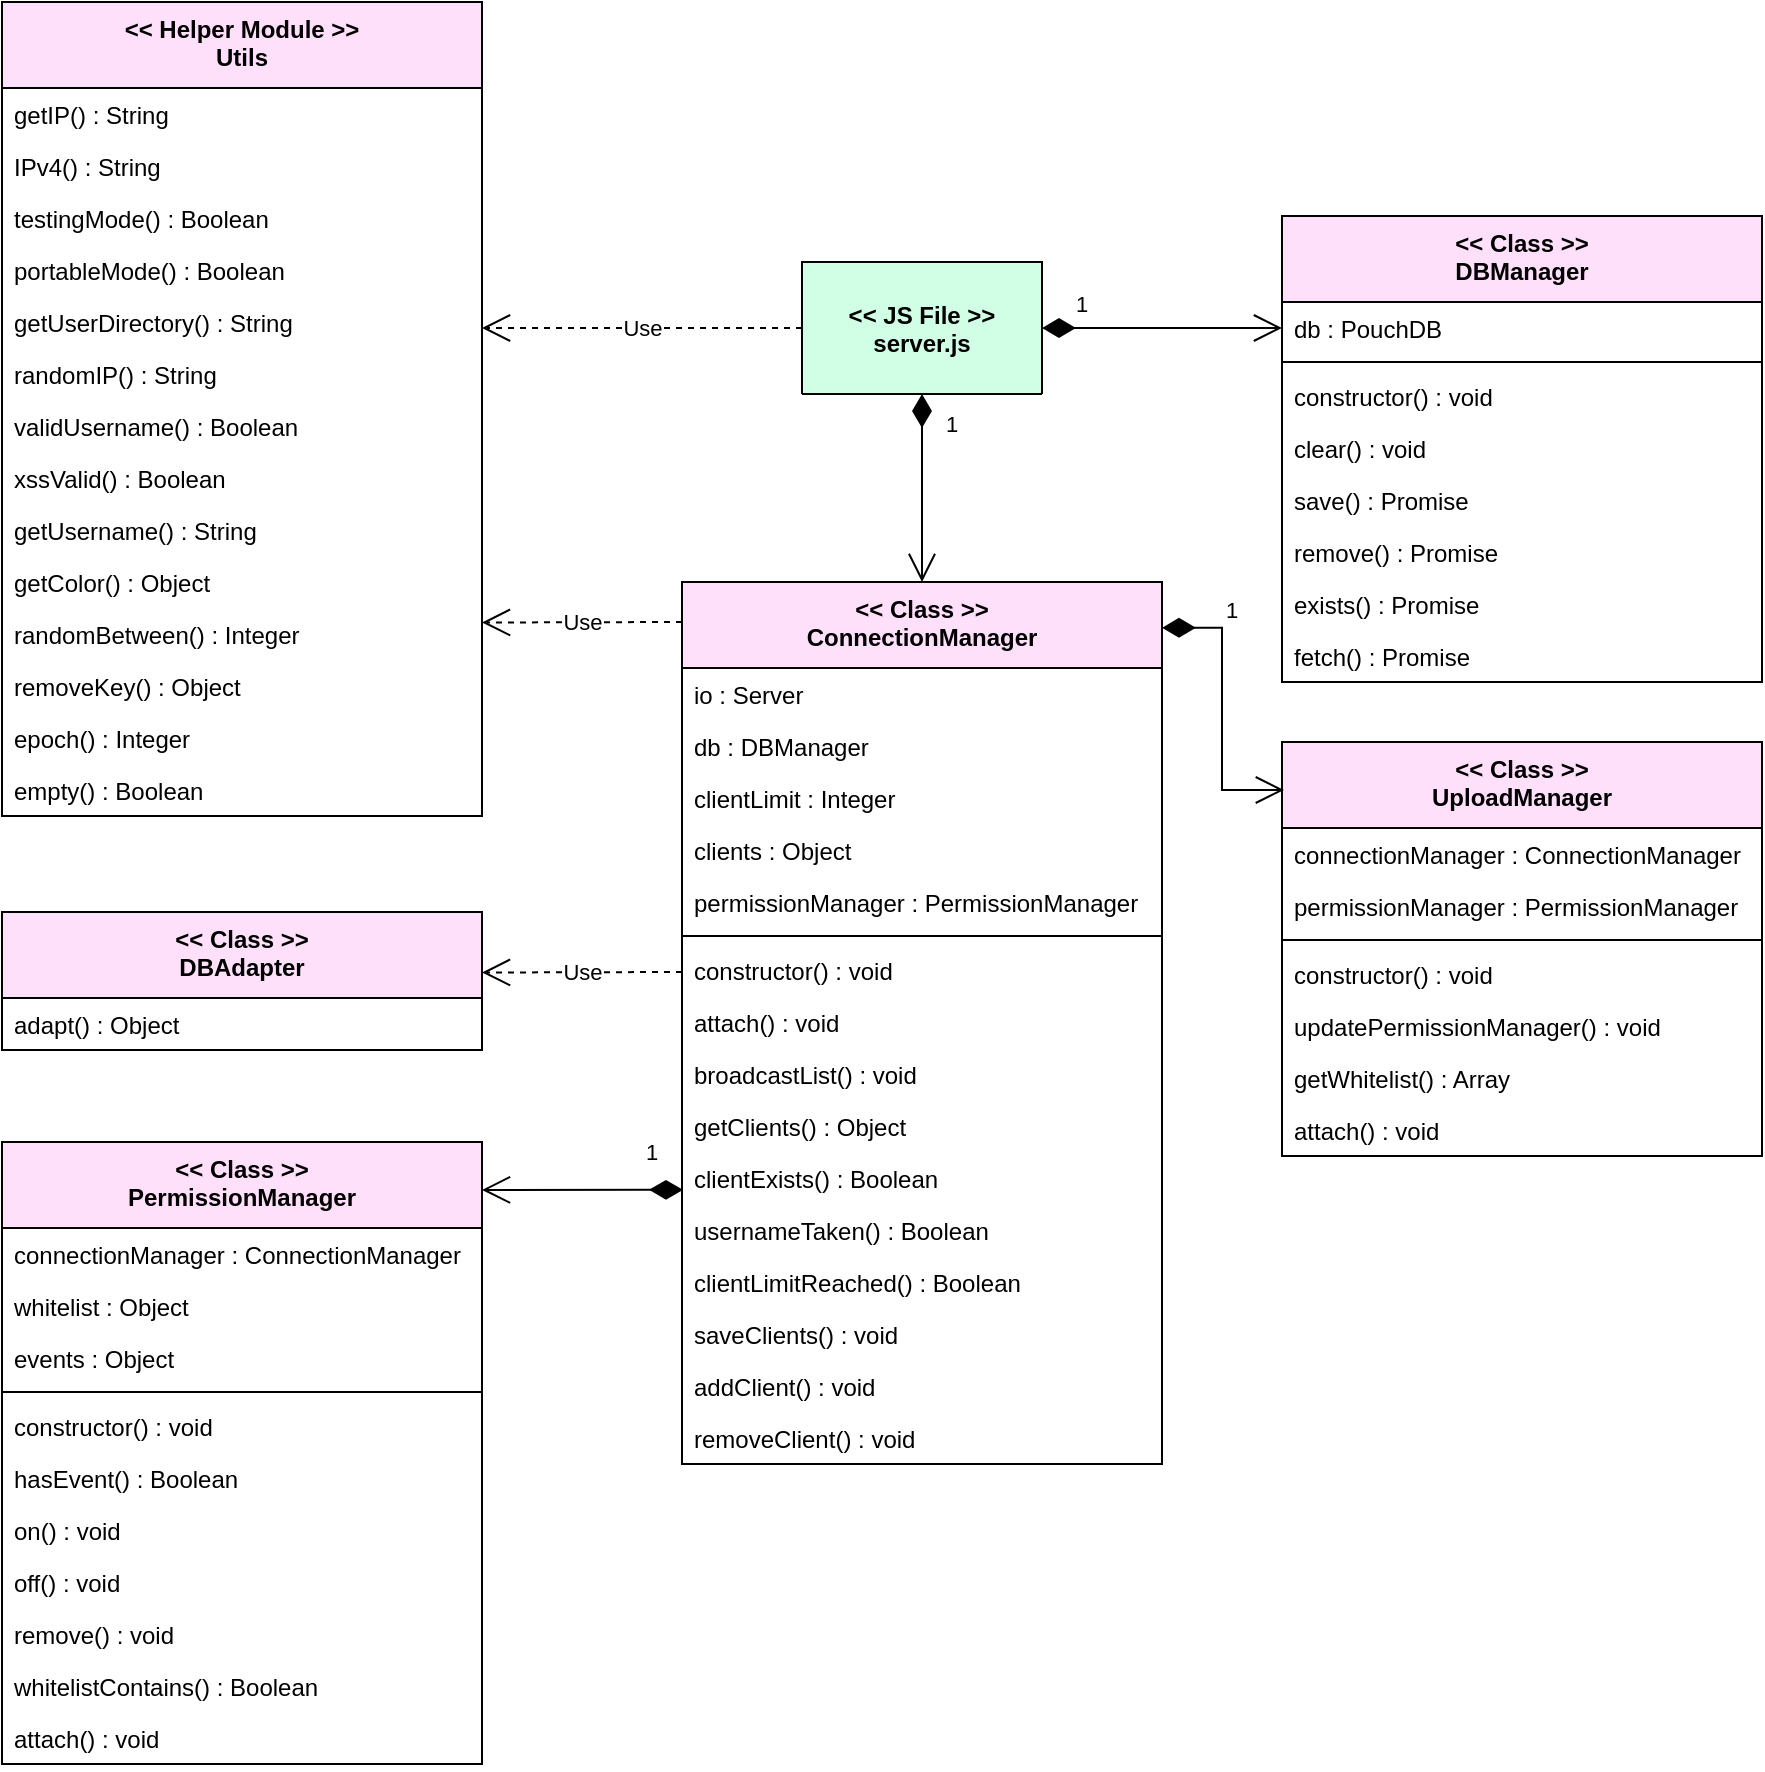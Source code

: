 <mxfile version="15.8.7" type="device"><diagram id="cJp-_iZWcSJNO6cr32yX" name="Page-1"><mxGraphModel dx="946" dy="543" grid="1" gridSize="10" guides="1" tooltips="1" connect="1" arrows="1" fold="1" page="1" pageScale="1" pageWidth="2000" pageHeight="2000" math="0" shadow="0"><root><mxCell id="0"/><mxCell id="1" parent="0"/><mxCell id="g8WnBpeisTcy4rKQhmp2-1" value="&lt;&lt; JS File &gt;&gt;&#10;server.js" style="swimlane;fontStyle=1;childLayout=stackLayout;horizontal=1;startSize=66;fillColor=#D1FFE5;horizontalStack=0;resizeParent=1;resizeParentMax=0;resizeLast=0;collapsible=1;marginBottom=0;" vertex="1" parent="1"><mxGeometry x="600" y="160" width="120" height="66" as="geometry"/></mxCell><mxCell id="g8WnBpeisTcy4rKQhmp2-10" value="&lt;&lt; Class &gt;&gt;&#10;UploadManager" style="swimlane;fontStyle=1;align=center;verticalAlign=top;childLayout=stackLayout;horizontal=1;startSize=43;horizontalStack=0;resizeParent=1;resizeParentMax=0;resizeLast=0;collapsible=1;marginBottom=0;glass=0;perimeterSpacing=0;fillColor=#FFE0FA;swimlaneLine=1;" vertex="1" parent="1"><mxGeometry x="840" y="400" width="240" height="207" as="geometry"><mxRectangle x="440" y="200" width="120" height="43" as="alternateBounds"/></mxGeometry></mxCell><mxCell id="g8WnBpeisTcy4rKQhmp2-11" value="connectionManager : ConnectionManager" style="text;strokeColor=none;fillColor=none;align=left;verticalAlign=top;spacingLeft=4;spacingRight=4;overflow=hidden;rotatable=0;points=[[0,0.5],[1,0.5]];portConstraint=eastwest;glass=1;" vertex="1" parent="g8WnBpeisTcy4rKQhmp2-10"><mxGeometry y="43" width="240" height="26" as="geometry"/></mxCell><mxCell id="g8WnBpeisTcy4rKQhmp2-14" value="permissionManager : PermissionManager" style="text;strokeColor=none;fillColor=none;align=left;verticalAlign=top;spacingLeft=4;spacingRight=4;overflow=hidden;rotatable=0;points=[[0,0.5],[1,0.5]];portConstraint=eastwest;glass=1;" vertex="1" parent="g8WnBpeisTcy4rKQhmp2-10"><mxGeometry y="69" width="240" height="26" as="geometry"/></mxCell><mxCell id="g8WnBpeisTcy4rKQhmp2-12" value="" style="line;strokeWidth=1;fillColor=none;align=left;verticalAlign=middle;spacingTop=-1;spacingLeft=3;spacingRight=3;rotatable=0;labelPosition=right;points=[];portConstraint=eastwest;glass=1;" vertex="1" parent="g8WnBpeisTcy4rKQhmp2-10"><mxGeometry y="95" width="240" height="8" as="geometry"/></mxCell><mxCell id="g8WnBpeisTcy4rKQhmp2-13" value="constructor() : void" style="text;strokeColor=none;fillColor=none;align=left;verticalAlign=top;spacingLeft=4;spacingRight=4;overflow=hidden;rotatable=0;points=[[0,0.5],[1,0.5]];portConstraint=eastwest;glass=1;" vertex="1" parent="g8WnBpeisTcy4rKQhmp2-10"><mxGeometry y="103" width="240" height="26" as="geometry"/></mxCell><mxCell id="g8WnBpeisTcy4rKQhmp2-15" value="updatePermissionManager() : void" style="text;strokeColor=none;fillColor=none;align=left;verticalAlign=top;spacingLeft=4;spacingRight=4;overflow=hidden;rotatable=0;points=[[0,0.5],[1,0.5]];portConstraint=eastwest;glass=1;" vertex="1" parent="g8WnBpeisTcy4rKQhmp2-10"><mxGeometry y="129" width="240" height="26" as="geometry"/></mxCell><mxCell id="g8WnBpeisTcy4rKQhmp2-16" value="getWhitelist() : Array" style="text;strokeColor=none;fillColor=none;align=left;verticalAlign=top;spacingLeft=4;spacingRight=4;overflow=hidden;rotatable=0;points=[[0,0.5],[1,0.5]];portConstraint=eastwest;glass=1;" vertex="1" parent="g8WnBpeisTcy4rKQhmp2-10"><mxGeometry y="155" width="240" height="26" as="geometry"/></mxCell><mxCell id="g8WnBpeisTcy4rKQhmp2-17" value="attach() : void" style="text;strokeColor=none;fillColor=none;align=left;verticalAlign=top;spacingLeft=4;spacingRight=4;overflow=hidden;rotatable=0;points=[[0,0.5],[1,0.5]];portConstraint=eastwest;glass=1;" vertex="1" parent="g8WnBpeisTcy4rKQhmp2-10"><mxGeometry y="181" width="240" height="26" as="geometry"/></mxCell><mxCell id="g8WnBpeisTcy4rKQhmp2-18" value="&lt;&lt; Helper Module &gt;&gt;&#10;Utils" style="swimlane;fontStyle=1;align=center;verticalAlign=top;childLayout=stackLayout;horizontal=1;startSize=43;horizontalStack=0;resizeParent=1;resizeParentMax=0;resizeLast=0;collapsible=1;marginBottom=0;glass=0;perimeterSpacing=0;fillColor=#FFE0FA;swimlaneLine=1;" vertex="1" parent="1"><mxGeometry x="200" y="30" width="240" height="407" as="geometry"><mxRectangle x="440" y="200" width="120" height="43" as="alternateBounds"/></mxGeometry></mxCell><mxCell id="g8WnBpeisTcy4rKQhmp2-22" value="getIP() : String" style="text;strokeColor=none;fillColor=none;align=left;verticalAlign=top;spacingLeft=4;spacingRight=4;overflow=hidden;rotatable=0;points=[[0,0.5],[1,0.5]];portConstraint=eastwest;glass=1;" vertex="1" parent="g8WnBpeisTcy4rKQhmp2-18"><mxGeometry y="43" width="240" height="26" as="geometry"/></mxCell><mxCell id="g8WnBpeisTcy4rKQhmp2-23" value="IPv4() : String" style="text;strokeColor=none;fillColor=none;align=left;verticalAlign=top;spacingLeft=4;spacingRight=4;overflow=hidden;rotatable=0;points=[[0,0.5],[1,0.5]];portConstraint=eastwest;glass=1;" vertex="1" parent="g8WnBpeisTcy4rKQhmp2-18"><mxGeometry y="69" width="240" height="26" as="geometry"/></mxCell><mxCell id="g8WnBpeisTcy4rKQhmp2-24" value="testingMode() : Boolean" style="text;strokeColor=none;fillColor=none;align=left;verticalAlign=top;spacingLeft=4;spacingRight=4;overflow=hidden;rotatable=0;points=[[0,0.5],[1,0.5]];portConstraint=eastwest;glass=1;" vertex="1" parent="g8WnBpeisTcy4rKQhmp2-18"><mxGeometry y="95" width="240" height="26" as="geometry"/></mxCell><mxCell id="g8WnBpeisTcy4rKQhmp2-25" value="portableMode() : Boolean" style="text;strokeColor=none;fillColor=none;align=left;verticalAlign=top;spacingLeft=4;spacingRight=4;overflow=hidden;rotatable=0;points=[[0,0.5],[1,0.5]];portConstraint=eastwest;glass=1;" vertex="1" parent="g8WnBpeisTcy4rKQhmp2-18"><mxGeometry y="121" width="240" height="26" as="geometry"/></mxCell><mxCell id="g8WnBpeisTcy4rKQhmp2-26" value="getUserDirectory() : String" style="text;strokeColor=none;fillColor=none;align=left;verticalAlign=top;spacingLeft=4;spacingRight=4;overflow=hidden;rotatable=0;points=[[0,0.5],[1,0.5]];portConstraint=eastwest;glass=1;" vertex="1" parent="g8WnBpeisTcy4rKQhmp2-18"><mxGeometry y="147" width="240" height="26" as="geometry"/></mxCell><mxCell id="g8WnBpeisTcy4rKQhmp2-27" value="randomIP() : String" style="text;strokeColor=none;fillColor=none;align=left;verticalAlign=top;spacingLeft=4;spacingRight=4;overflow=hidden;rotatable=0;points=[[0,0.5],[1,0.5]];portConstraint=eastwest;glass=1;" vertex="1" parent="g8WnBpeisTcy4rKQhmp2-18"><mxGeometry y="173" width="240" height="26" as="geometry"/></mxCell><mxCell id="g8WnBpeisTcy4rKQhmp2-28" value="validUsername() : Boolean" style="text;strokeColor=none;fillColor=none;align=left;verticalAlign=top;spacingLeft=4;spacingRight=4;overflow=hidden;rotatable=0;points=[[0,0.5],[1,0.5]];portConstraint=eastwest;glass=1;" vertex="1" parent="g8WnBpeisTcy4rKQhmp2-18"><mxGeometry y="199" width="240" height="26" as="geometry"/></mxCell><mxCell id="g8WnBpeisTcy4rKQhmp2-29" value="xssValid() : Boolean" style="text;strokeColor=none;fillColor=none;align=left;verticalAlign=top;spacingLeft=4;spacingRight=4;overflow=hidden;rotatable=0;points=[[0,0.5],[1,0.5]];portConstraint=eastwest;glass=1;" vertex="1" parent="g8WnBpeisTcy4rKQhmp2-18"><mxGeometry y="225" width="240" height="26" as="geometry"/></mxCell><mxCell id="g8WnBpeisTcy4rKQhmp2-30" value="getUsername() : String" style="text;strokeColor=none;fillColor=none;align=left;verticalAlign=top;spacingLeft=4;spacingRight=4;overflow=hidden;rotatable=0;points=[[0,0.5],[1,0.5]];portConstraint=eastwest;glass=1;" vertex="1" parent="g8WnBpeisTcy4rKQhmp2-18"><mxGeometry y="251" width="240" height="26" as="geometry"/></mxCell><mxCell id="g8WnBpeisTcy4rKQhmp2-31" value="getColor() : Object" style="text;strokeColor=none;fillColor=none;align=left;verticalAlign=top;spacingLeft=4;spacingRight=4;overflow=hidden;rotatable=0;points=[[0,0.5],[1,0.5]];portConstraint=eastwest;glass=1;" vertex="1" parent="g8WnBpeisTcy4rKQhmp2-18"><mxGeometry y="277" width="240" height="26" as="geometry"/></mxCell><mxCell id="g8WnBpeisTcy4rKQhmp2-32" value="randomBetween() : Integer" style="text;strokeColor=none;fillColor=none;align=left;verticalAlign=top;spacingLeft=4;spacingRight=4;overflow=hidden;rotatable=0;points=[[0,0.5],[1,0.5]];portConstraint=eastwest;glass=1;" vertex="1" parent="g8WnBpeisTcy4rKQhmp2-18"><mxGeometry y="303" width="240" height="26" as="geometry"/></mxCell><mxCell id="g8WnBpeisTcy4rKQhmp2-33" value="removeKey() : Object" style="text;strokeColor=none;fillColor=none;align=left;verticalAlign=top;spacingLeft=4;spacingRight=4;overflow=hidden;rotatable=0;points=[[0,0.5],[1,0.5]];portConstraint=eastwest;glass=1;" vertex="1" parent="g8WnBpeisTcy4rKQhmp2-18"><mxGeometry y="329" width="240" height="26" as="geometry"/></mxCell><mxCell id="g8WnBpeisTcy4rKQhmp2-34" value="epoch() : Integer" style="text;strokeColor=none;fillColor=none;align=left;verticalAlign=top;spacingLeft=4;spacingRight=4;overflow=hidden;rotatable=0;points=[[0,0.5],[1,0.5]];portConstraint=eastwest;glass=1;" vertex="1" parent="g8WnBpeisTcy4rKQhmp2-18"><mxGeometry y="355" width="240" height="26" as="geometry"/></mxCell><mxCell id="g8WnBpeisTcy4rKQhmp2-35" value="empty() : Boolean" style="text;strokeColor=none;fillColor=none;align=left;verticalAlign=top;spacingLeft=4;spacingRight=4;overflow=hidden;rotatable=0;points=[[0,0.5],[1,0.5]];portConstraint=eastwest;glass=1;" vertex="1" parent="g8WnBpeisTcy4rKQhmp2-18"><mxGeometry y="381" width="240" height="26" as="geometry"/></mxCell><mxCell id="g8WnBpeisTcy4rKQhmp2-36" value="&lt;&lt; Class &gt;&gt;&#10;ConnectionManager" style="swimlane;fontStyle=1;align=center;verticalAlign=top;childLayout=stackLayout;horizontal=1;startSize=43;horizontalStack=0;resizeParent=1;resizeParentMax=0;resizeLast=0;collapsible=1;marginBottom=0;glass=0;perimeterSpacing=0;fillColor=#FFE0FA;swimlaneLine=1;" vertex="1" parent="1"><mxGeometry x="540" y="320" width="240" height="441" as="geometry"><mxRectangle x="440" y="200" width="120" height="43" as="alternateBounds"/></mxGeometry></mxCell><mxCell id="g8WnBpeisTcy4rKQhmp2-37" value="io : Server" style="text;strokeColor=none;fillColor=none;align=left;verticalAlign=top;spacingLeft=4;spacingRight=4;overflow=hidden;rotatable=0;points=[[0,0.5],[1,0.5]];portConstraint=eastwest;glass=1;" vertex="1" parent="g8WnBpeisTcy4rKQhmp2-36"><mxGeometry y="43" width="240" height="26" as="geometry"/></mxCell><mxCell id="g8WnBpeisTcy4rKQhmp2-38" value="db : DBManager" style="text;strokeColor=none;fillColor=none;align=left;verticalAlign=top;spacingLeft=4;spacingRight=4;overflow=hidden;rotatable=0;points=[[0,0.5],[1,0.5]];portConstraint=eastwest;glass=1;" vertex="1" parent="g8WnBpeisTcy4rKQhmp2-36"><mxGeometry y="69" width="240" height="26" as="geometry"/></mxCell><mxCell id="g8WnBpeisTcy4rKQhmp2-50" value="clientLimit : Integer" style="text;strokeColor=none;fillColor=none;align=left;verticalAlign=top;spacingLeft=4;spacingRight=4;overflow=hidden;rotatable=0;points=[[0,0.5],[1,0.5]];portConstraint=eastwest;glass=1;" vertex="1" parent="g8WnBpeisTcy4rKQhmp2-36"><mxGeometry y="95" width="240" height="26" as="geometry"/></mxCell><mxCell id="g8WnBpeisTcy4rKQhmp2-51" value="clients : Object" style="text;strokeColor=none;fillColor=none;align=left;verticalAlign=top;spacingLeft=4;spacingRight=4;overflow=hidden;rotatable=0;points=[[0,0.5],[1,0.5]];portConstraint=eastwest;glass=1;" vertex="1" parent="g8WnBpeisTcy4rKQhmp2-36"><mxGeometry y="121" width="240" height="26" as="geometry"/></mxCell><mxCell id="g8WnBpeisTcy4rKQhmp2-52" value="permissionManager : PermissionManager" style="text;strokeColor=none;fillColor=none;align=left;verticalAlign=top;spacingLeft=4;spacingRight=4;overflow=hidden;rotatable=0;points=[[0,0.5],[1,0.5]];portConstraint=eastwest;glass=1;" vertex="1" parent="g8WnBpeisTcy4rKQhmp2-36"><mxGeometry y="147" width="240" height="26" as="geometry"/></mxCell><mxCell id="g8WnBpeisTcy4rKQhmp2-39" value="" style="line;strokeWidth=1;fillColor=none;align=left;verticalAlign=middle;spacingTop=-1;spacingLeft=3;spacingRight=3;rotatable=0;labelPosition=right;points=[];portConstraint=eastwest;glass=1;" vertex="1" parent="g8WnBpeisTcy4rKQhmp2-36"><mxGeometry y="173" width="240" height="8" as="geometry"/></mxCell><mxCell id="g8WnBpeisTcy4rKQhmp2-40" value="constructor() : void" style="text;strokeColor=none;fillColor=none;align=left;verticalAlign=top;spacingLeft=4;spacingRight=4;overflow=hidden;rotatable=0;points=[[0,0.5],[1,0.5]];portConstraint=eastwest;glass=1;" vertex="1" parent="g8WnBpeisTcy4rKQhmp2-36"><mxGeometry y="181" width="240" height="26" as="geometry"/></mxCell><mxCell id="g8WnBpeisTcy4rKQhmp2-41" value="attach() : void" style="text;strokeColor=none;fillColor=none;align=left;verticalAlign=top;spacingLeft=4;spacingRight=4;overflow=hidden;rotatable=0;points=[[0,0.5],[1,0.5]];portConstraint=eastwest;glass=1;" vertex="1" parent="g8WnBpeisTcy4rKQhmp2-36"><mxGeometry y="207" width="240" height="26" as="geometry"/></mxCell><mxCell id="g8WnBpeisTcy4rKQhmp2-42" value="broadcastList() : void" style="text;strokeColor=none;fillColor=none;align=left;verticalAlign=top;spacingLeft=4;spacingRight=4;overflow=hidden;rotatable=0;points=[[0,0.5],[1,0.5]];portConstraint=eastwest;glass=1;" vertex="1" parent="g8WnBpeisTcy4rKQhmp2-36"><mxGeometry y="233" width="240" height="26" as="geometry"/></mxCell><mxCell id="g8WnBpeisTcy4rKQhmp2-43" value="getClients() : Object" style="text;strokeColor=none;fillColor=none;align=left;verticalAlign=top;spacingLeft=4;spacingRight=4;overflow=hidden;rotatable=0;points=[[0,0.5],[1,0.5]];portConstraint=eastwest;glass=1;" vertex="1" parent="g8WnBpeisTcy4rKQhmp2-36"><mxGeometry y="259" width="240" height="26" as="geometry"/></mxCell><mxCell id="g8WnBpeisTcy4rKQhmp2-53" value="clientExists() : Boolean" style="text;strokeColor=none;fillColor=none;align=left;verticalAlign=top;spacingLeft=4;spacingRight=4;overflow=hidden;rotatable=0;points=[[0,0.5],[1,0.5]];portConstraint=eastwest;glass=1;" vertex="1" parent="g8WnBpeisTcy4rKQhmp2-36"><mxGeometry y="285" width="240" height="26" as="geometry"/></mxCell><mxCell id="g8WnBpeisTcy4rKQhmp2-54" value="usernameTaken() : Boolean" style="text;strokeColor=none;fillColor=none;align=left;verticalAlign=top;spacingLeft=4;spacingRight=4;overflow=hidden;rotatable=0;points=[[0,0.5],[1,0.5]];portConstraint=eastwest;glass=1;" vertex="1" parent="g8WnBpeisTcy4rKQhmp2-36"><mxGeometry y="311" width="240" height="26" as="geometry"/></mxCell><mxCell id="g8WnBpeisTcy4rKQhmp2-55" value="clientLimitReached() : Boolean" style="text;strokeColor=none;fillColor=none;align=left;verticalAlign=top;spacingLeft=4;spacingRight=4;overflow=hidden;rotatable=0;points=[[0,0.5],[1,0.5]];portConstraint=eastwest;glass=1;" vertex="1" parent="g8WnBpeisTcy4rKQhmp2-36"><mxGeometry y="337" width="240" height="26" as="geometry"/></mxCell><mxCell id="g8WnBpeisTcy4rKQhmp2-56" value="saveClients() : void" style="text;strokeColor=none;fillColor=none;align=left;verticalAlign=top;spacingLeft=4;spacingRight=4;overflow=hidden;rotatable=0;points=[[0,0.5],[1,0.5]];portConstraint=eastwest;glass=1;" vertex="1" parent="g8WnBpeisTcy4rKQhmp2-36"><mxGeometry y="363" width="240" height="26" as="geometry"/></mxCell><mxCell id="g8WnBpeisTcy4rKQhmp2-57" value="addClient() : void" style="text;strokeColor=none;fillColor=none;align=left;verticalAlign=top;spacingLeft=4;spacingRight=4;overflow=hidden;rotatable=0;points=[[0,0.5],[1,0.5]];portConstraint=eastwest;glass=1;" vertex="1" parent="g8WnBpeisTcy4rKQhmp2-36"><mxGeometry y="389" width="240" height="26" as="geometry"/></mxCell><mxCell id="g8WnBpeisTcy4rKQhmp2-58" value="removeClient() : void" style="text;strokeColor=none;fillColor=none;align=left;verticalAlign=top;spacingLeft=4;spacingRight=4;overflow=hidden;rotatable=0;points=[[0,0.5],[1,0.5]];portConstraint=eastwest;glass=1;" vertex="1" parent="g8WnBpeisTcy4rKQhmp2-36"><mxGeometry y="415" width="240" height="26" as="geometry"/></mxCell><mxCell id="g8WnBpeisTcy4rKQhmp2-59" value="&lt;&lt; Class &gt;&gt;&#10;DBManager" style="swimlane;fontStyle=1;align=center;verticalAlign=top;childLayout=stackLayout;horizontal=1;startSize=43;horizontalStack=0;resizeParent=1;resizeParentMax=0;resizeLast=0;collapsible=1;marginBottom=0;glass=0;perimeterSpacing=0;fillColor=#FFE0FA;swimlaneLine=1;" vertex="1" parent="1"><mxGeometry x="840" y="137" width="240" height="233" as="geometry"><mxRectangle x="440" y="200" width="120" height="43" as="alternateBounds"/></mxGeometry></mxCell><mxCell id="g8WnBpeisTcy4rKQhmp2-60" value="db : PouchDB" style="text;strokeColor=none;fillColor=none;align=left;verticalAlign=top;spacingLeft=4;spacingRight=4;overflow=hidden;rotatable=0;points=[[0,0.5],[1,0.5]];portConstraint=eastwest;glass=1;" vertex="1" parent="g8WnBpeisTcy4rKQhmp2-59"><mxGeometry y="43" width="240" height="26" as="geometry"/></mxCell><mxCell id="g8WnBpeisTcy4rKQhmp2-62" value="" style="line;strokeWidth=1;fillColor=none;align=left;verticalAlign=middle;spacingTop=-1;spacingLeft=3;spacingRight=3;rotatable=0;labelPosition=right;points=[];portConstraint=eastwest;glass=1;" vertex="1" parent="g8WnBpeisTcy4rKQhmp2-59"><mxGeometry y="69" width="240" height="8" as="geometry"/></mxCell><mxCell id="g8WnBpeisTcy4rKQhmp2-63" value="constructor() : void" style="text;strokeColor=none;fillColor=none;align=left;verticalAlign=top;spacingLeft=4;spacingRight=4;overflow=hidden;rotatable=0;points=[[0,0.5],[1,0.5]];portConstraint=eastwest;glass=1;" vertex="1" parent="g8WnBpeisTcy4rKQhmp2-59"><mxGeometry y="77" width="240" height="26" as="geometry"/></mxCell><mxCell id="g8WnBpeisTcy4rKQhmp2-64" value="clear() : void" style="text;strokeColor=none;fillColor=none;align=left;verticalAlign=top;spacingLeft=4;spacingRight=4;overflow=hidden;rotatable=0;points=[[0,0.5],[1,0.5]];portConstraint=eastwest;glass=1;" vertex="1" parent="g8WnBpeisTcy4rKQhmp2-59"><mxGeometry y="103" width="240" height="26" as="geometry"/></mxCell><mxCell id="g8WnBpeisTcy4rKQhmp2-65" value="save() : Promise" style="text;strokeColor=none;fillColor=none;align=left;verticalAlign=top;spacingLeft=4;spacingRight=4;overflow=hidden;rotatable=0;points=[[0,0.5],[1,0.5]];portConstraint=eastwest;glass=1;" vertex="1" parent="g8WnBpeisTcy4rKQhmp2-59"><mxGeometry y="129" width="240" height="26" as="geometry"/></mxCell><mxCell id="g8WnBpeisTcy4rKQhmp2-66" value="remove() : Promise" style="text;strokeColor=none;fillColor=none;align=left;verticalAlign=top;spacingLeft=4;spacingRight=4;overflow=hidden;rotatable=0;points=[[0,0.5],[1,0.5]];portConstraint=eastwest;glass=1;" vertex="1" parent="g8WnBpeisTcy4rKQhmp2-59"><mxGeometry y="155" width="240" height="26" as="geometry"/></mxCell><mxCell id="g8WnBpeisTcy4rKQhmp2-67" value="exists() : Promise" style="text;strokeColor=none;fillColor=none;align=left;verticalAlign=top;spacingLeft=4;spacingRight=4;overflow=hidden;rotatable=0;points=[[0,0.5],[1,0.5]];portConstraint=eastwest;glass=1;" vertex="1" parent="g8WnBpeisTcy4rKQhmp2-59"><mxGeometry y="181" width="240" height="26" as="geometry"/></mxCell><mxCell id="g8WnBpeisTcy4rKQhmp2-68" value="fetch() : Promise" style="text;strokeColor=none;fillColor=none;align=left;verticalAlign=top;spacingLeft=4;spacingRight=4;overflow=hidden;rotatable=0;points=[[0,0.5],[1,0.5]];portConstraint=eastwest;glass=1;" vertex="1" parent="g8WnBpeisTcy4rKQhmp2-59"><mxGeometry y="207" width="240" height="26" as="geometry"/></mxCell><mxCell id="g8WnBpeisTcy4rKQhmp2-69" value="&lt;&lt; Class &gt;&gt;&#10;DBAdapter" style="swimlane;fontStyle=1;align=center;verticalAlign=top;childLayout=stackLayout;horizontal=1;startSize=43;horizontalStack=0;resizeParent=1;resizeParentMax=0;resizeLast=0;collapsible=1;marginBottom=0;glass=0;perimeterSpacing=0;fillColor=#FFE0FA;swimlaneLine=1;" vertex="1" parent="1"><mxGeometry x="200" y="485" width="240" height="69" as="geometry"><mxRectangle x="440" y="200" width="120" height="43" as="alternateBounds"/></mxGeometry></mxCell><mxCell id="g8WnBpeisTcy4rKQhmp2-72" value="adapt() : Object" style="text;strokeColor=none;fillColor=none;align=left;verticalAlign=top;spacingLeft=4;spacingRight=4;overflow=hidden;rotatable=0;points=[[0,0.5],[1,0.5]];portConstraint=eastwest;glass=1;" vertex="1" parent="g8WnBpeisTcy4rKQhmp2-69"><mxGeometry y="43" width="240" height="26" as="geometry"/></mxCell><mxCell id="g8WnBpeisTcy4rKQhmp2-79" value="1" style="endArrow=open;html=1;endSize=12;startArrow=diamondThin;startSize=14;startFill=1;edgeStyle=orthogonalEdgeStyle;align=left;verticalAlign=bottom;rounded=0;exitX=1;exitY=0.5;exitDx=0;exitDy=0;entryX=0;entryY=0.5;entryDx=0;entryDy=0;" edge="1" parent="1" source="g8WnBpeisTcy4rKQhmp2-1" target="g8WnBpeisTcy4rKQhmp2-60"><mxGeometry x="-0.753" y="3" relative="1" as="geometry"><mxPoint x="800" y="60" as="sourcePoint"/><mxPoint x="800" y="193" as="targetPoint"/><mxPoint as="offset"/></mxGeometry></mxCell><mxCell id="g8WnBpeisTcy4rKQhmp2-80" value="1" style="endArrow=open;html=1;endSize=12;startArrow=diamondThin;startSize=14;startFill=1;edgeStyle=orthogonalEdgeStyle;align=left;verticalAlign=bottom;rounded=0;exitX=0.5;exitY=1;exitDx=0;exitDy=0;entryX=0.5;entryY=0;entryDx=0;entryDy=0;" edge="1" parent="1" source="g8WnBpeisTcy4rKQhmp2-1" target="g8WnBpeisTcy4rKQhmp2-36"><mxGeometry x="-0.489" y="10" relative="1" as="geometry"><mxPoint x="400" y="370" as="sourcePoint"/><mxPoint x="560" y="370" as="targetPoint"/><mxPoint as="offset"/></mxGeometry></mxCell><mxCell id="g8WnBpeisTcy4rKQhmp2-81" value="&lt;&lt; Class &gt;&gt;&#10;PermissionManager" style="swimlane;fontStyle=1;align=center;verticalAlign=top;childLayout=stackLayout;horizontal=1;startSize=43;horizontalStack=0;resizeParent=1;resizeParentMax=0;resizeLast=0;collapsible=1;marginBottom=0;glass=0;perimeterSpacing=0;fillColor=#FFE0FA;swimlaneLine=1;" vertex="1" parent="1"><mxGeometry x="200" y="600" width="240" height="311" as="geometry"><mxRectangle x="440" y="200" width="120" height="43" as="alternateBounds"/></mxGeometry></mxCell><mxCell id="g8WnBpeisTcy4rKQhmp2-82" value="connectionManager : ConnectionManager" style="text;strokeColor=none;fillColor=none;align=left;verticalAlign=top;spacingLeft=4;spacingRight=4;overflow=hidden;rotatable=0;points=[[0,0.5],[1,0.5]];portConstraint=eastwest;glass=1;" vertex="1" parent="g8WnBpeisTcy4rKQhmp2-81"><mxGeometry y="43" width="240" height="26" as="geometry"/></mxCell><mxCell id="g8WnBpeisTcy4rKQhmp2-90" value="whitelist : Object" style="text;strokeColor=none;fillColor=none;align=left;verticalAlign=top;spacingLeft=4;spacingRight=4;overflow=hidden;rotatable=0;points=[[0,0.5],[1,0.5]];portConstraint=eastwest;glass=1;" vertex="1" parent="g8WnBpeisTcy4rKQhmp2-81"><mxGeometry y="69" width="240" height="26" as="geometry"/></mxCell><mxCell id="g8WnBpeisTcy4rKQhmp2-91" value="events : Object" style="text;strokeColor=none;fillColor=none;align=left;verticalAlign=top;spacingLeft=4;spacingRight=4;overflow=hidden;rotatable=0;points=[[0,0.5],[1,0.5]];portConstraint=eastwest;glass=1;" vertex="1" parent="g8WnBpeisTcy4rKQhmp2-81"><mxGeometry y="95" width="240" height="26" as="geometry"/></mxCell><mxCell id="g8WnBpeisTcy4rKQhmp2-83" value="" style="line;strokeWidth=1;fillColor=none;align=left;verticalAlign=middle;spacingTop=-1;spacingLeft=3;spacingRight=3;rotatable=0;labelPosition=right;points=[];portConstraint=eastwest;glass=1;" vertex="1" parent="g8WnBpeisTcy4rKQhmp2-81"><mxGeometry y="121" width="240" height="8" as="geometry"/></mxCell><mxCell id="g8WnBpeisTcy4rKQhmp2-84" value="constructor() : void" style="text;strokeColor=none;fillColor=none;align=left;verticalAlign=top;spacingLeft=4;spacingRight=4;overflow=hidden;rotatable=0;points=[[0,0.5],[1,0.5]];portConstraint=eastwest;glass=1;" vertex="1" parent="g8WnBpeisTcy4rKQhmp2-81"><mxGeometry y="129" width="240" height="26" as="geometry"/></mxCell><mxCell id="g8WnBpeisTcy4rKQhmp2-85" value="hasEvent() : Boolean" style="text;strokeColor=none;fillColor=none;align=left;verticalAlign=top;spacingLeft=4;spacingRight=4;overflow=hidden;rotatable=0;points=[[0,0.5],[1,0.5]];portConstraint=eastwest;glass=1;" vertex="1" parent="g8WnBpeisTcy4rKQhmp2-81"><mxGeometry y="155" width="240" height="26" as="geometry"/></mxCell><mxCell id="g8WnBpeisTcy4rKQhmp2-86" value="on() : void" style="text;strokeColor=none;fillColor=none;align=left;verticalAlign=top;spacingLeft=4;spacingRight=4;overflow=hidden;rotatable=0;points=[[0,0.5],[1,0.5]];portConstraint=eastwest;glass=1;" vertex="1" parent="g8WnBpeisTcy4rKQhmp2-81"><mxGeometry y="181" width="240" height="26" as="geometry"/></mxCell><mxCell id="g8WnBpeisTcy4rKQhmp2-87" value="off() : void" style="text;strokeColor=none;fillColor=none;align=left;verticalAlign=top;spacingLeft=4;spacingRight=4;overflow=hidden;rotatable=0;points=[[0,0.5],[1,0.5]];portConstraint=eastwest;glass=1;" vertex="1" parent="g8WnBpeisTcy4rKQhmp2-81"><mxGeometry y="207" width="240" height="26" as="geometry"/></mxCell><mxCell id="g8WnBpeisTcy4rKQhmp2-88" value="remove() : void" style="text;strokeColor=none;fillColor=none;align=left;verticalAlign=top;spacingLeft=4;spacingRight=4;overflow=hidden;rotatable=0;points=[[0,0.5],[1,0.5]];portConstraint=eastwest;glass=1;" vertex="1" parent="g8WnBpeisTcy4rKQhmp2-81"><mxGeometry y="233" width="240" height="26" as="geometry"/></mxCell><mxCell id="g8WnBpeisTcy4rKQhmp2-89" value="whitelistContains() : Boolean" style="text;strokeColor=none;fillColor=none;align=left;verticalAlign=top;spacingLeft=4;spacingRight=4;overflow=hidden;rotatable=0;points=[[0,0.5],[1,0.5]];portConstraint=eastwest;glass=1;" vertex="1" parent="g8WnBpeisTcy4rKQhmp2-81"><mxGeometry y="259" width="240" height="26" as="geometry"/></mxCell><mxCell id="g8WnBpeisTcy4rKQhmp2-92" value="attach() : void" style="text;strokeColor=none;fillColor=none;align=left;verticalAlign=top;spacingLeft=4;spacingRight=4;overflow=hidden;rotatable=0;points=[[0,0.5],[1,0.5]];portConstraint=eastwest;glass=1;" vertex="1" parent="g8WnBpeisTcy4rKQhmp2-81"><mxGeometry y="285" width="240" height="26" as="geometry"/></mxCell><mxCell id="g8WnBpeisTcy4rKQhmp2-93" value="1" style="endArrow=open;html=1;endSize=12;startArrow=diamondThin;startSize=14;startFill=1;edgeStyle=orthogonalEdgeStyle;align=left;verticalAlign=bottom;rounded=0;entryX=1;entryY=0.077;entryDx=0;entryDy=0;entryPerimeter=0;exitX=0.002;exitY=0.728;exitDx=0;exitDy=0;exitPerimeter=0;" edge="1" parent="1" source="g8WnBpeisTcy4rKQhmp2-53" target="g8WnBpeisTcy4rKQhmp2-81"><mxGeometry x="-0.6" y="-10" relative="1" as="geometry"><mxPoint x="540" y="618" as="sourcePoint"/><mxPoint x="850" y="203" as="targetPoint"/><mxPoint as="offset"/></mxGeometry></mxCell><mxCell id="g8WnBpeisTcy4rKQhmp2-94" value="1" style="endArrow=open;html=1;endSize=12;startArrow=diamondThin;startSize=14;startFill=1;edgeStyle=orthogonalEdgeStyle;align=left;verticalAlign=bottom;rounded=0;exitX=1;exitY=0.052;exitDx=0;exitDy=0;entryX=0.004;entryY=0.116;entryDx=0;entryDy=0;entryPerimeter=0;exitPerimeter=0;" edge="1" parent="1" source="g8WnBpeisTcy4rKQhmp2-36" target="g8WnBpeisTcy4rKQhmp2-10"><mxGeometry x="-0.578" relative="1" as="geometry"><mxPoint x="960" y="446.1" as="sourcePoint"/><mxPoint x="860" y="446.047" as="targetPoint"/><mxPoint as="offset"/></mxGeometry></mxCell><mxCell id="g8WnBpeisTcy4rKQhmp2-95" value="Use" style="endArrow=open;endSize=12;dashed=1;html=1;rounded=0;entryX=1;entryY=0.25;entryDx=0;entryDy=0;" edge="1" parent="1"><mxGeometry width="160" relative="1" as="geometry"><mxPoint x="540" y="515" as="sourcePoint"/><mxPoint x="440" y="515.25" as="targetPoint"/></mxGeometry></mxCell><mxCell id="g8WnBpeisTcy4rKQhmp2-96" value="Use" style="endArrow=open;endSize=12;dashed=1;html=1;rounded=0;exitX=0;exitY=0.5;exitDx=0;exitDy=0;" edge="1" parent="1" source="g8WnBpeisTcy4rKQhmp2-1"><mxGeometry width="160" relative="1" as="geometry"><mxPoint x="550.0" y="487" as="sourcePoint"/><mxPoint x="440" y="193" as="targetPoint"/></mxGeometry></mxCell><mxCell id="g8WnBpeisTcy4rKQhmp2-97" value="Use" style="endArrow=open;endSize=12;dashed=1;html=1;rounded=0;entryX=1;entryY=0.25;entryDx=0;entryDy=0;" edge="1" parent="1"><mxGeometry width="160" relative="1" as="geometry"><mxPoint x="540" y="340" as="sourcePoint"/><mxPoint x="440" y="340.25" as="targetPoint"/></mxGeometry></mxCell></root></mxGraphModel></diagram></mxfile>